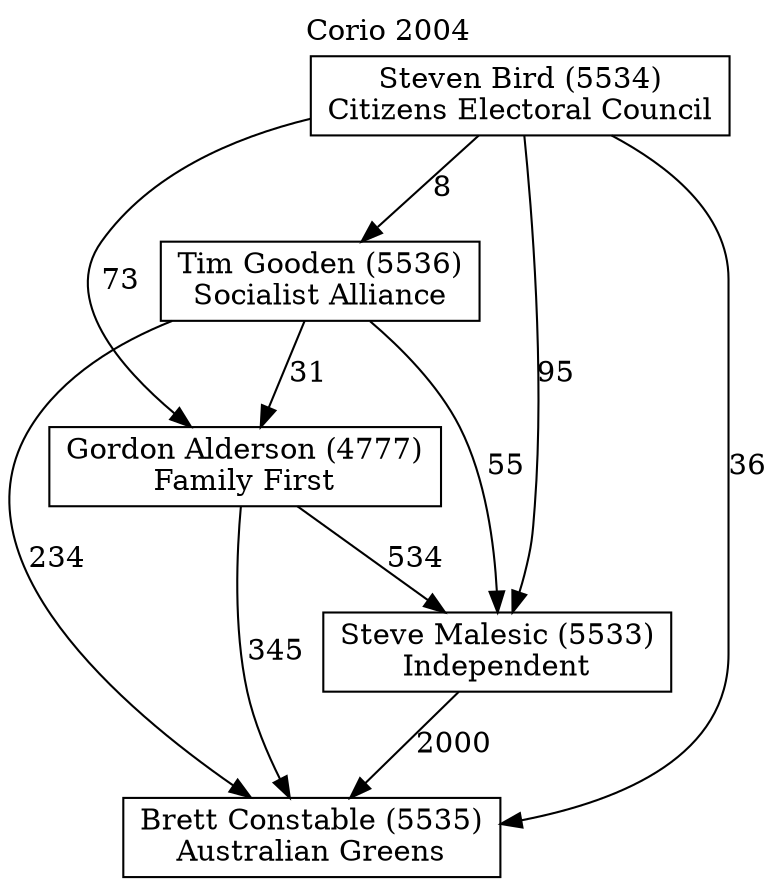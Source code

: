 // House preference flow
digraph "Brett Constable (5535)_Corio_2004" {
	graph [label="Corio 2004" labelloc=t mclimit=10]
	node [shape=box]
	"Brett Constable (5535)" [label="Brett Constable (5535)
Australian Greens"]
	"Gordon Alderson (4777)" [label="Gordon Alderson (4777)
Family First"]
	"Steve Malesic (5533)" [label="Steve Malesic (5533)
Independent"]
	"Steven Bird (5534)" [label="Steven Bird (5534)
Citizens Electoral Council"]
	"Tim Gooden (5536)" [label="Tim Gooden (5536)
Socialist Alliance"]
	"Gordon Alderson (4777)" -> "Brett Constable (5535)" [label=345]
	"Gordon Alderson (4777)" -> "Steve Malesic (5533)" [label=534]
	"Steve Malesic (5533)" -> "Brett Constable (5535)" [label=2000]
	"Steven Bird (5534)" -> "Brett Constable (5535)" [label=36]
	"Steven Bird (5534)" -> "Gordon Alderson (4777)" [label=73]
	"Steven Bird (5534)" -> "Steve Malesic (5533)" [label=95]
	"Steven Bird (5534)" -> "Tim Gooden (5536)" [label=8]
	"Tim Gooden (5536)" -> "Brett Constable (5535)" [label=234]
	"Tim Gooden (5536)" -> "Gordon Alderson (4777)" [label=31]
	"Tim Gooden (5536)" -> "Steve Malesic (5533)" [label=55]
}
